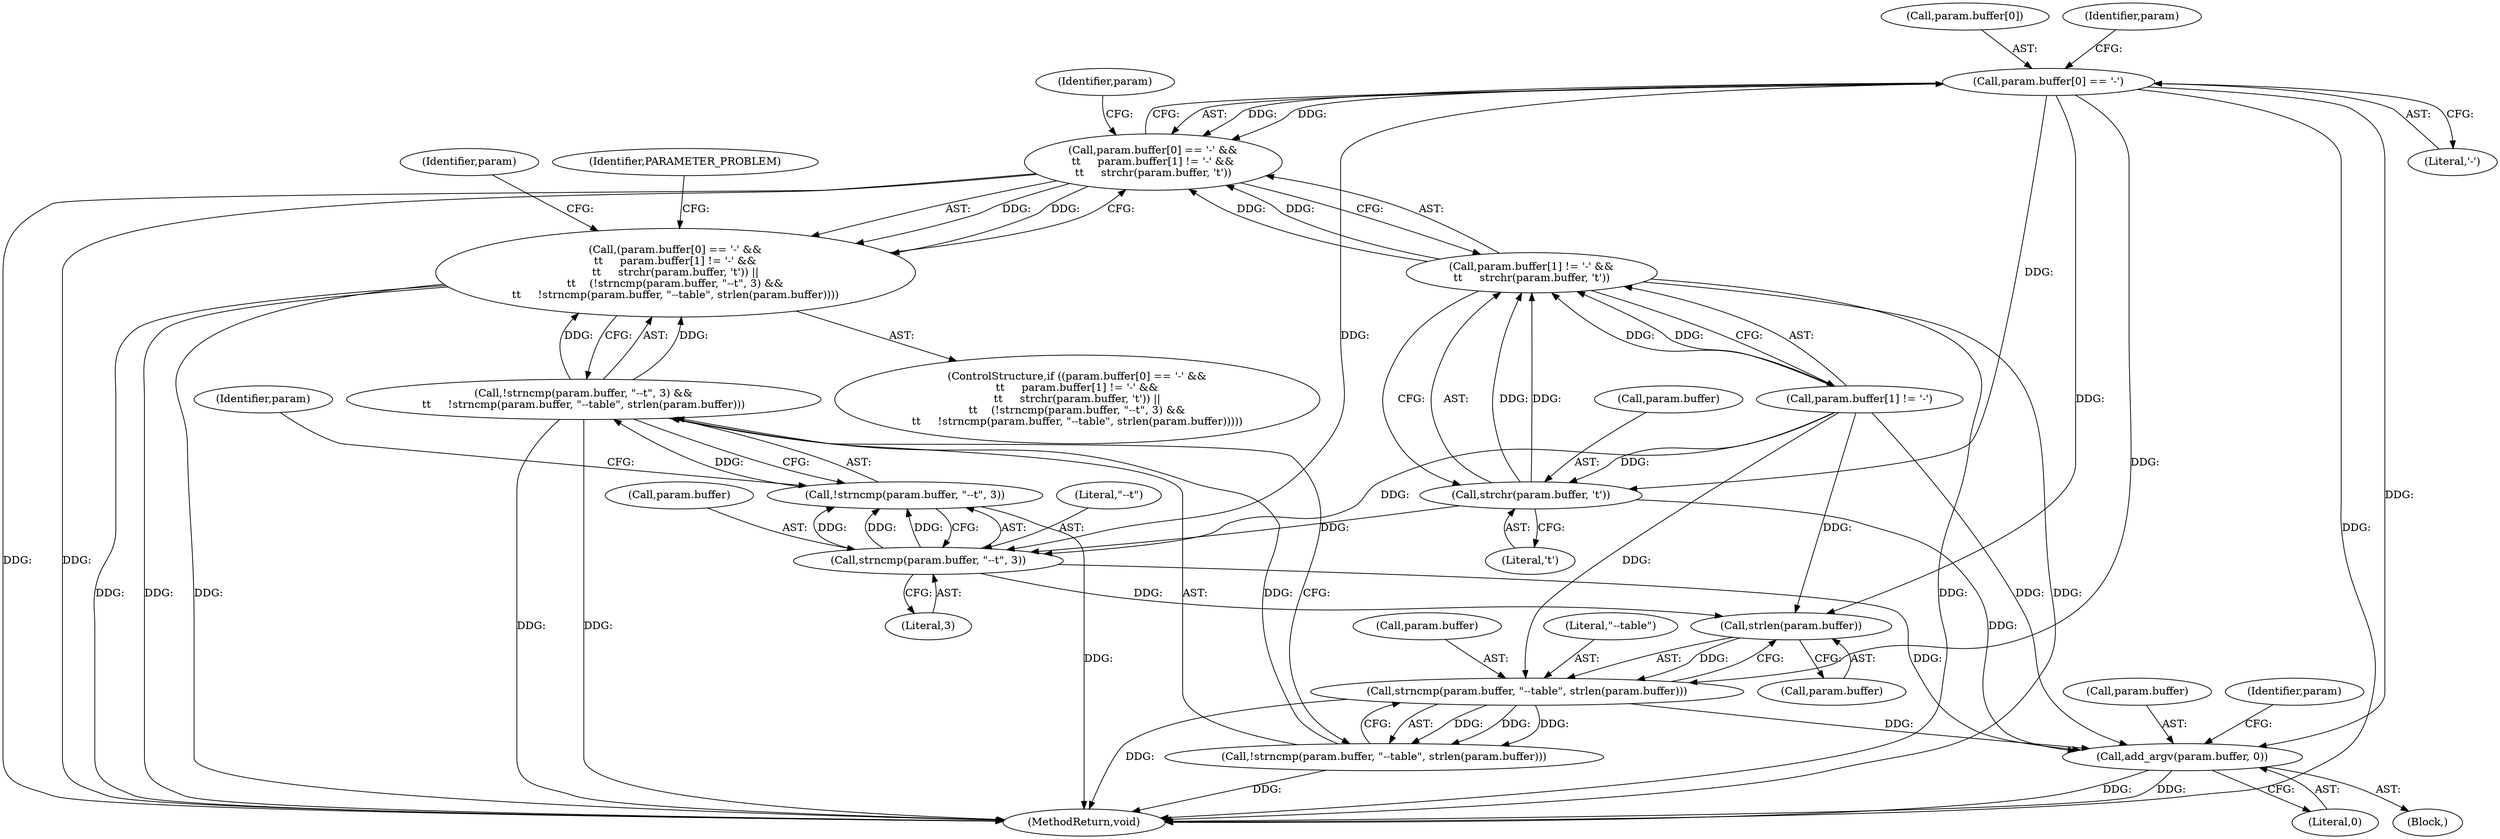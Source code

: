 digraph "0_netfilter_2ae1099a42e6a0f06de305ca13a842ac83d4683e@array" {
"1000118" [label="(Call,param.buffer[0] == '-')"];
"1000117" [label="(Call,param.buffer[0] == '-' &&\n\t\t     param.buffer[1] != '-' &&\n\t\t     strchr(param.buffer, 't'))"];
"1000116" [label="(Call,(param.buffer[0] == '-' &&\n\t\t     param.buffer[1] != '-' &&\n\t\t     strchr(param.buffer, 't')) ||\n\t\t    (!strncmp(param.buffer, \"--t\", 3) &&\n\t\t     !strncmp(param.buffer, \"--table\", strlen(param.buffer))))"];
"1000133" [label="(Call,strchr(param.buffer, 't'))"];
"1000125" [label="(Call,param.buffer[1] != '-' &&\n\t\t     strchr(param.buffer, 't'))"];
"1000140" [label="(Call,strncmp(param.buffer, \"--t\", 3))"];
"1000139" [label="(Call,!strncmp(param.buffer, \"--t\", 3))"];
"1000138" [label="(Call,!strncmp(param.buffer, \"--t\", 3) &&\n\t\t     !strncmp(param.buffer, \"--table\", strlen(param.buffer)))"];
"1000152" [label="(Call,strlen(param.buffer))"];
"1000147" [label="(Call,strncmp(param.buffer, \"--table\", strlen(param.buffer)))"];
"1000146" [label="(Call,!strncmp(param.buffer, \"--table\", strlen(param.buffer)))"];
"1000164" [label="(Call,add_argv(param.buffer, 0))"];
"1000116" [label="(Call,(param.buffer[0] == '-' &&\n\t\t     param.buffer[1] != '-' &&\n\t\t     strchr(param.buffer, 't')) ||\n\t\t    (!strncmp(param.buffer, \"--t\", 3) &&\n\t\t     !strncmp(param.buffer, \"--table\", strlen(param.buffer))))"];
"1000142" [label="(Identifier,param)"];
"1000117" [label="(Call,param.buffer[0] == '-' &&\n\t\t     param.buffer[1] != '-' &&\n\t\t     strchr(param.buffer, 't'))"];
"1000125" [label="(Call,param.buffer[1] != '-' &&\n\t\t     strchr(param.buffer, 't'))"];
"1000138" [label="(Call,!strncmp(param.buffer, \"--t\", 3) &&\n\t\t     !strncmp(param.buffer, \"--table\", strlen(param.buffer)))"];
"1000145" [label="(Literal,3)"];
"1000151" [label="(Literal,\"--table\")"];
"1000115" [label="(ControlStructure,if ((param.buffer[0] == '-' &&\n\t\t     param.buffer[1] != '-' &&\n\t\t     strchr(param.buffer, 't')) ||\n\t\t    (!strncmp(param.buffer, \"--t\", 3) &&\n\t\t     !strncmp(param.buffer, \"--table\", strlen(param.buffer)))))"];
"1000144" [label="(Literal,\"--t\")"];
"1000166" [label="(Identifier,param)"];
"1000119" [label="(Call,param.buffer[0])"];
"1000174" [label="(MethodReturn,void)"];
"1000124" [label="(Literal,'-')"];
"1000133" [label="(Call,strchr(param.buffer, 't'))"];
"1000118" [label="(Call,param.buffer[0] == '-')"];
"1000141" [label="(Call,param.buffer)"];
"1000129" [label="(Identifier,param)"];
"1000147" [label="(Call,strncmp(param.buffer, \"--table\", strlen(param.buffer)))"];
"1000137" [label="(Literal,'t')"];
"1000168" [label="(Literal,0)"];
"1000152" [label="(Call,strlen(param.buffer))"];
"1000165" [label="(Call,param.buffer)"];
"1000149" [label="(Identifier,param)"];
"1000158" [label="(Identifier,PARAMETER_PROBLEM)"];
"1000134" [label="(Call,param.buffer)"];
"1000148" [label="(Call,param.buffer)"];
"1000139" [label="(Call,!strncmp(param.buffer, \"--t\", 3))"];
"1000171" [label="(Identifier,param)"];
"1000164" [label="(Call,add_argv(param.buffer, 0))"];
"1000126" [label="(Call,param.buffer[1] != '-')"];
"1000146" [label="(Call,!strncmp(param.buffer, \"--table\", strlen(param.buffer)))"];
"1000104" [label="(Block,)"];
"1000153" [label="(Call,param.buffer)"];
"1000140" [label="(Call,strncmp(param.buffer, \"--t\", 3))"];
"1000118" -> "1000117"  [label="AST: "];
"1000118" -> "1000124"  [label="CFG: "];
"1000119" -> "1000118"  [label="AST: "];
"1000124" -> "1000118"  [label="AST: "];
"1000129" -> "1000118"  [label="CFG: "];
"1000117" -> "1000118"  [label="CFG: "];
"1000118" -> "1000174"  [label="DDG: "];
"1000118" -> "1000117"  [label="DDG: "];
"1000118" -> "1000117"  [label="DDG: "];
"1000118" -> "1000133"  [label="DDG: "];
"1000118" -> "1000140"  [label="DDG: "];
"1000118" -> "1000147"  [label="DDG: "];
"1000118" -> "1000152"  [label="DDG: "];
"1000118" -> "1000164"  [label="DDG: "];
"1000117" -> "1000116"  [label="AST: "];
"1000117" -> "1000125"  [label="CFG: "];
"1000125" -> "1000117"  [label="AST: "];
"1000142" -> "1000117"  [label="CFG: "];
"1000116" -> "1000117"  [label="CFG: "];
"1000117" -> "1000174"  [label="DDG: "];
"1000117" -> "1000174"  [label="DDG: "];
"1000117" -> "1000116"  [label="DDG: "];
"1000117" -> "1000116"  [label="DDG: "];
"1000125" -> "1000117"  [label="DDG: "];
"1000125" -> "1000117"  [label="DDG: "];
"1000116" -> "1000115"  [label="AST: "];
"1000116" -> "1000138"  [label="CFG: "];
"1000138" -> "1000116"  [label="AST: "];
"1000158" -> "1000116"  [label="CFG: "];
"1000166" -> "1000116"  [label="CFG: "];
"1000116" -> "1000174"  [label="DDG: "];
"1000116" -> "1000174"  [label="DDG: "];
"1000116" -> "1000174"  [label="DDG: "];
"1000138" -> "1000116"  [label="DDG: "];
"1000138" -> "1000116"  [label="DDG: "];
"1000133" -> "1000125"  [label="AST: "];
"1000133" -> "1000137"  [label="CFG: "];
"1000134" -> "1000133"  [label="AST: "];
"1000137" -> "1000133"  [label="AST: "];
"1000125" -> "1000133"  [label="CFG: "];
"1000133" -> "1000125"  [label="DDG: "];
"1000133" -> "1000125"  [label="DDG: "];
"1000126" -> "1000133"  [label="DDG: "];
"1000133" -> "1000140"  [label="DDG: "];
"1000133" -> "1000164"  [label="DDG: "];
"1000125" -> "1000126"  [label="CFG: "];
"1000126" -> "1000125"  [label="AST: "];
"1000125" -> "1000174"  [label="DDG: "];
"1000125" -> "1000174"  [label="DDG: "];
"1000126" -> "1000125"  [label="DDG: "];
"1000126" -> "1000125"  [label="DDG: "];
"1000140" -> "1000139"  [label="AST: "];
"1000140" -> "1000145"  [label="CFG: "];
"1000141" -> "1000140"  [label="AST: "];
"1000144" -> "1000140"  [label="AST: "];
"1000145" -> "1000140"  [label="AST: "];
"1000139" -> "1000140"  [label="CFG: "];
"1000140" -> "1000139"  [label="DDG: "];
"1000140" -> "1000139"  [label="DDG: "];
"1000140" -> "1000139"  [label="DDG: "];
"1000126" -> "1000140"  [label="DDG: "];
"1000140" -> "1000152"  [label="DDG: "];
"1000140" -> "1000164"  [label="DDG: "];
"1000139" -> "1000138"  [label="AST: "];
"1000149" -> "1000139"  [label="CFG: "];
"1000138" -> "1000139"  [label="CFG: "];
"1000139" -> "1000174"  [label="DDG: "];
"1000139" -> "1000138"  [label="DDG: "];
"1000138" -> "1000146"  [label="CFG: "];
"1000146" -> "1000138"  [label="AST: "];
"1000138" -> "1000174"  [label="DDG: "];
"1000138" -> "1000174"  [label="DDG: "];
"1000146" -> "1000138"  [label="DDG: "];
"1000152" -> "1000147"  [label="AST: "];
"1000152" -> "1000153"  [label="CFG: "];
"1000153" -> "1000152"  [label="AST: "];
"1000147" -> "1000152"  [label="CFG: "];
"1000152" -> "1000147"  [label="DDG: "];
"1000126" -> "1000152"  [label="DDG: "];
"1000147" -> "1000146"  [label="AST: "];
"1000148" -> "1000147"  [label="AST: "];
"1000151" -> "1000147"  [label="AST: "];
"1000146" -> "1000147"  [label="CFG: "];
"1000147" -> "1000174"  [label="DDG: "];
"1000147" -> "1000146"  [label="DDG: "];
"1000147" -> "1000146"  [label="DDG: "];
"1000147" -> "1000146"  [label="DDG: "];
"1000126" -> "1000147"  [label="DDG: "];
"1000147" -> "1000164"  [label="DDG: "];
"1000146" -> "1000174"  [label="DDG: "];
"1000164" -> "1000104"  [label="AST: "];
"1000164" -> "1000168"  [label="CFG: "];
"1000165" -> "1000164"  [label="AST: "];
"1000168" -> "1000164"  [label="AST: "];
"1000171" -> "1000164"  [label="CFG: "];
"1000164" -> "1000174"  [label="DDG: "];
"1000164" -> "1000174"  [label="DDG: "];
"1000126" -> "1000164"  [label="DDG: "];
}
